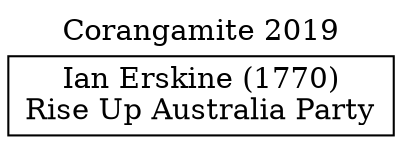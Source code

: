 // House preference flow
digraph "Ian Erskine (1770)_Corangamite_2019" {
	graph [label="Corangamite 2019" labelloc=t mclimit=10]
	node [shape=box]
	"Ian Erskine (1770)" [label="Ian Erskine (1770)
Rise Up Australia Party"]
}

